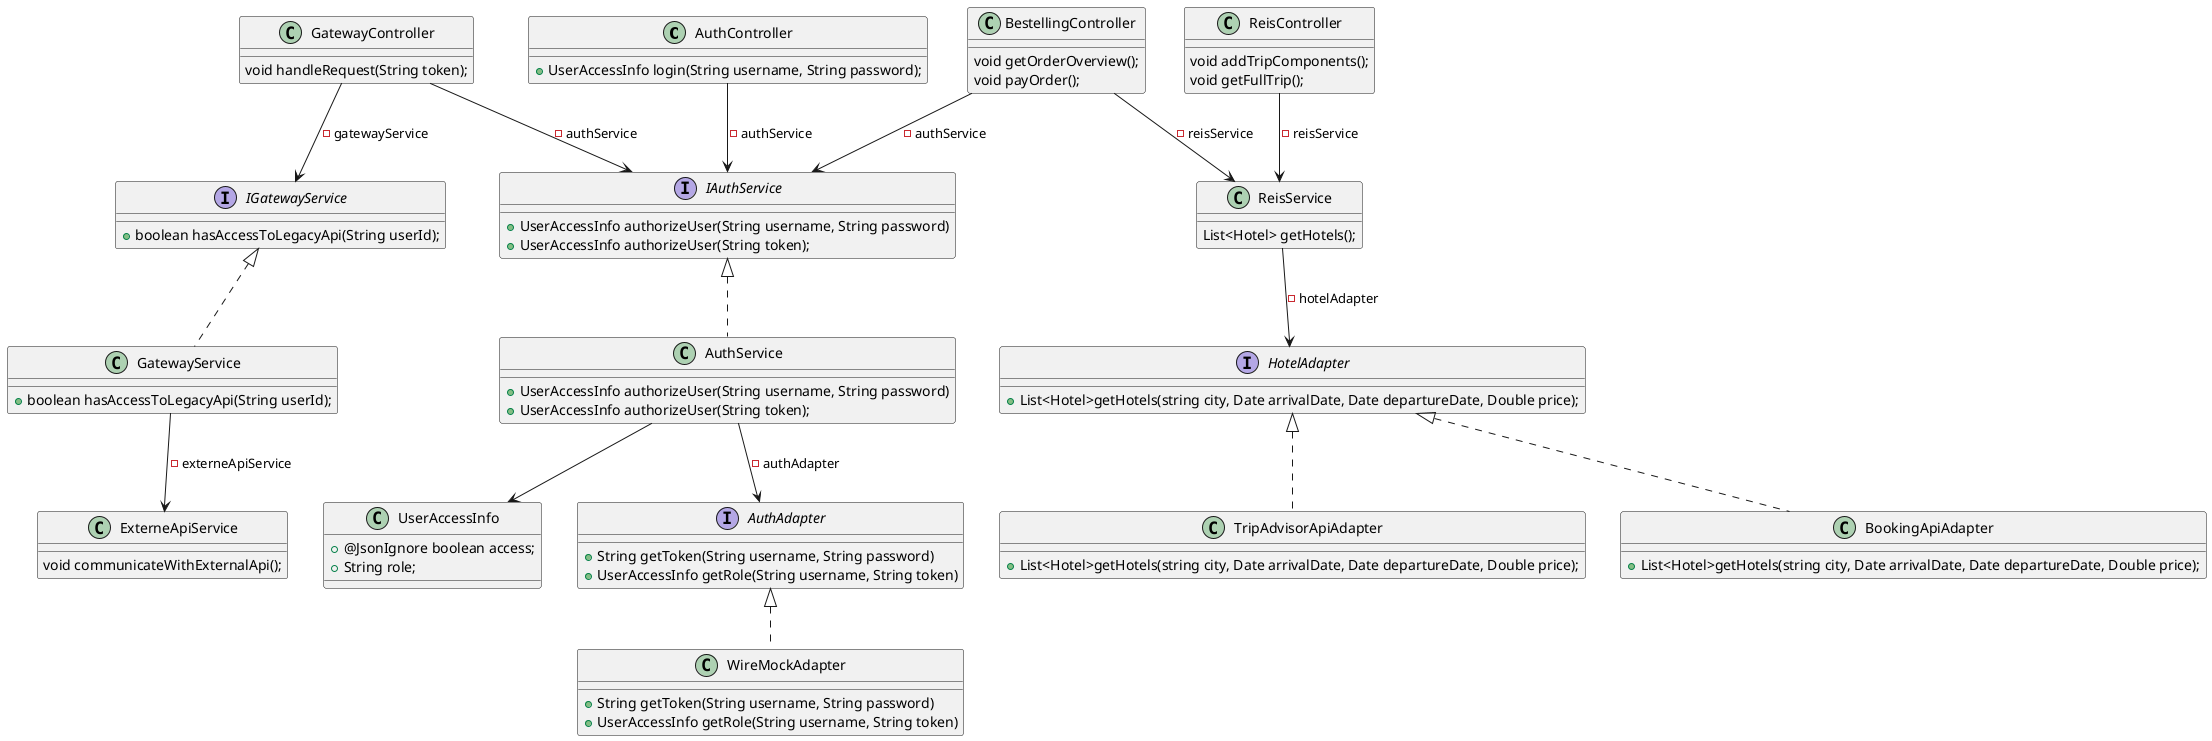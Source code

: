 @startuml
'left to right direction

' CONTROLLERS
class AuthController {
    +UserAccessInfo login(String username, String password);
}

class ReisController {
    void addTripComponents();
    void getFullTrip();
}

class BestellingController {
    void getOrderOverview();
    void payOrder();
}

class GatewayController {
    void handleRequest(String token);
}

' SERVICE

interface IAuthService {
    +UserAccessInfo authorizeUser(String username, String password)
    +UserAccessInfo authorizeUser(String token);
}

class AuthService {
    +UserAccessInfo authorizeUser(String username, String password)
    +UserAccessInfo authorizeUser(String token);
}

interface IGatewayService {
    +boolean hasAccessToLegacyApi(String userId);
}

class GatewayService {
    +boolean hasAccessToLegacyApi(String userId);
}

class ReisService {
    List<Hotel> getHotels();
}

class ExterneApiService {
    void communicateWithExternalApi();
}

' CONTROLLER->SERVICE
AuthController --> IAuthService: -authService
GatewayController --> IAuthService: -authService
IAuthService <|.. AuthService
ReisController --> ReisService: -reisService
BestellingController --> ReisService: -reisService
BestellingController --> IAuthService: -authService
GatewayController --> IGatewayService: -gatewayService
IGatewayService <|.. GatewayService
GatewayService --> ExterneApiService: -externeApiService

' ADAPTERS
interface AuthAdapter {
    +String getToken(String username, String password)
    +UserAccessInfo getRole(String username, String token)
}

class WireMockAdapter {
    +String getToken(String username, String password)
    +UserAccessInfo getRole(String username, String token)
}

AuthService --> AuthAdapter: -authAdapter
AuthAdapter <|.. WireMockAdapter

interface HotelAdapter {
    +List<Hotel>getHotels(string city, Date arrivalDate, Date departureDate, Double price);
}

class BookingApiAdapter {
    +List<Hotel>getHotels(string city, Date arrivalDate, Date departureDate, Double price);
}

class TripAdvisorApiAdapter {
    +List<Hotel>getHotels(string city, Date arrivalDate, Date departureDate, Double price);
}

ReisService --> HotelAdapter: -hotelAdapter
HotelAdapter <|.. BookingApiAdapter
HotelAdapter <|.. TripAdvisorApiAdapter


class UserAccessInfo {
    +@JsonIgnore boolean access;
    +String role;
}

AuthService --> UserAccessInfo

@enduml
